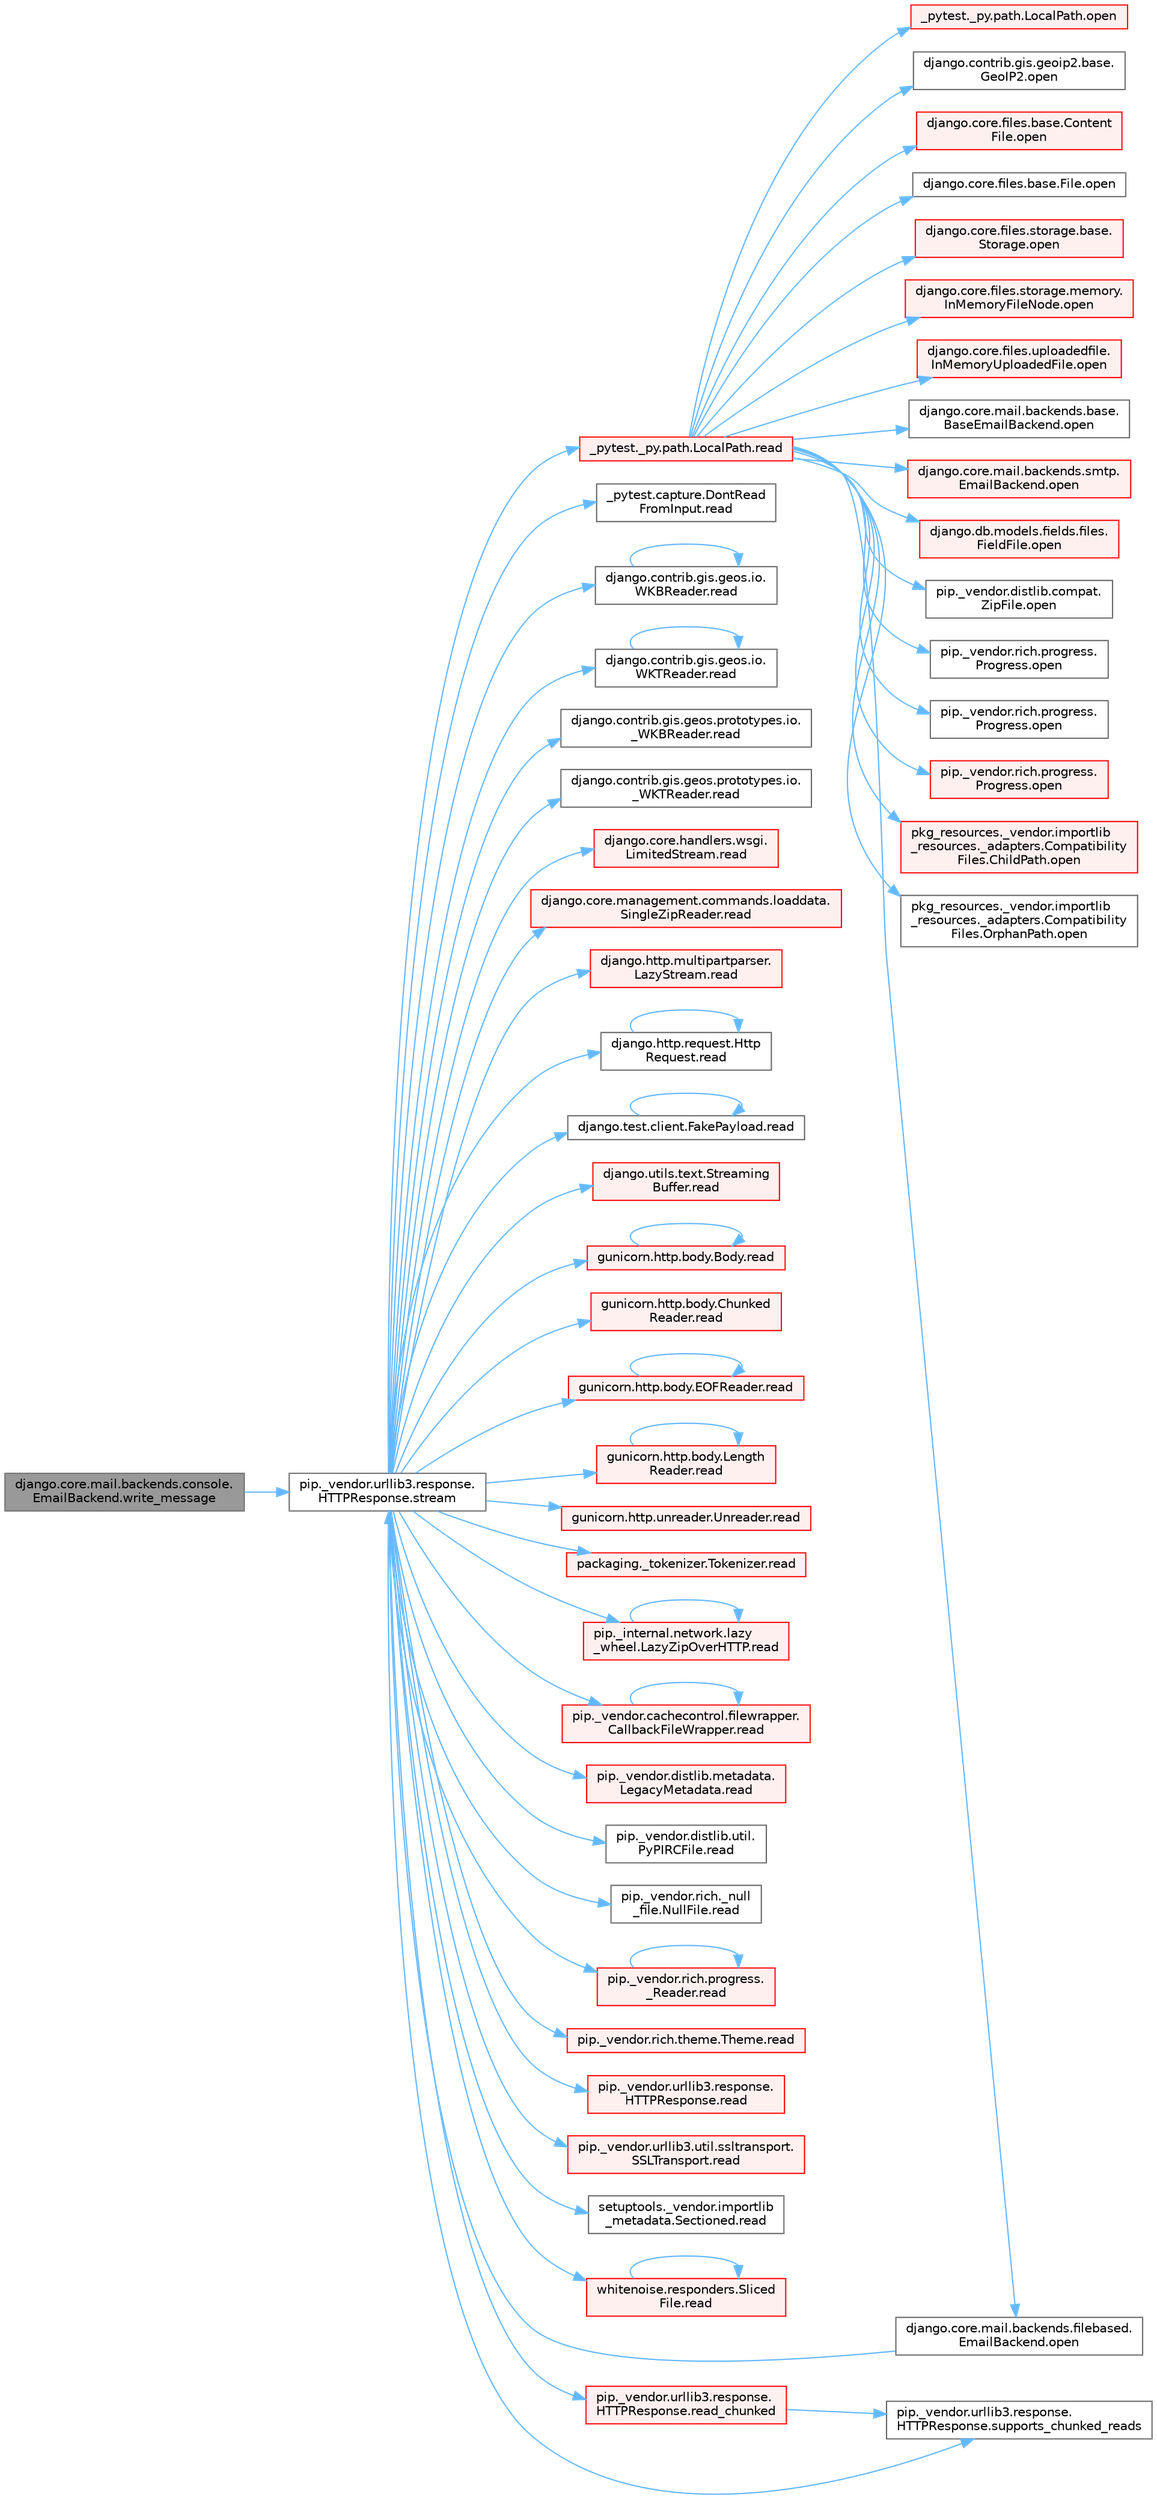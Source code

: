 digraph "django.core.mail.backends.console.EmailBackend.write_message"
{
 // LATEX_PDF_SIZE
  bgcolor="transparent";
  edge [fontname=Helvetica,fontsize=10,labelfontname=Helvetica,labelfontsize=10];
  node [fontname=Helvetica,fontsize=10,shape=box,height=0.2,width=0.4];
  rankdir="LR";
  Node1 [id="Node000001",label="django.core.mail.backends.console.\lEmailBackend.write_message",height=0.2,width=0.4,color="gray40", fillcolor="grey60", style="filled", fontcolor="black",tooltip=" "];
  Node1 -> Node2 [id="edge1_Node000001_Node000002",color="steelblue1",style="solid",tooltip=" "];
  Node2 [id="Node000002",label="pip._vendor.urllib3.response.\lHTTPResponse.stream",height=0.2,width=0.4,color="grey40", fillcolor="white", style="filled",URL="$classpip_1_1__vendor_1_1urllib3_1_1response_1_1_h_t_t_p_response.html#a8d802b25f09dd341838a1d631ffc4f62",tooltip=" "];
  Node2 -> Node3 [id="edge2_Node000002_Node000003",color="steelblue1",style="solid",tooltip=" "];
  Node3 [id="Node000003",label="_pytest._py.path.LocalPath.read",height=0.2,width=0.4,color="red", fillcolor="#FFF0F0", style="filled",URL="$class__pytest_1_1__py_1_1path_1_1_local_path.html#a8640b65f715ce8a258379deb78a68fd8",tooltip=" "];
  Node3 -> Node4 [id="edge3_Node000003_Node000004",color="steelblue1",style="solid",tooltip=" "];
  Node4 [id="Node000004",label="_pytest._py.path.LocalPath.open",height=0.2,width=0.4,color="red", fillcolor="#FFF0F0", style="filled",URL="$class__pytest_1_1__py_1_1path_1_1_local_path.html#ac72dbda993b11dc52a738bfc6267dda0",tooltip=" "];
  Node3 -> Node240 [id="edge4_Node000003_Node000240",color="steelblue1",style="solid",tooltip=" "];
  Node240 [id="Node000240",label="django.contrib.gis.geoip2.base.\lGeoIP2.open",height=0.2,width=0.4,color="grey40", fillcolor="white", style="filled",URL="$classdjango_1_1contrib_1_1gis_1_1geoip2_1_1base_1_1_geo_i_p2.html#a39b20c40f1d3f4e4a37f9a4b8cd40e4d",tooltip=" "];
  Node3 -> Node241 [id="edge5_Node000003_Node000241",color="steelblue1",style="solid",tooltip=" "];
  Node241 [id="Node000241",label="django.core.files.base.Content\lFile.open",height=0.2,width=0.4,color="red", fillcolor="#FFF0F0", style="filled",URL="$classdjango_1_1core_1_1files_1_1base_1_1_content_file.html#a2d9c2fb349c078834c401c23b3b10250",tooltip=" "];
  Node3 -> Node345 [id="edge6_Node000003_Node000345",color="steelblue1",style="solid",tooltip=" "];
  Node345 [id="Node000345",label="django.core.files.base.File.open",height=0.2,width=0.4,color="grey40", fillcolor="white", style="filled",URL="$classdjango_1_1core_1_1files_1_1base_1_1_file.html#a77453efc21bb631b97bff9f6aff27eb1",tooltip=" "];
  Node3 -> Node346 [id="edge7_Node000003_Node000346",color="steelblue1",style="solid",tooltip=" "];
  Node346 [id="Node000346",label="django.core.files.storage.base.\lStorage.open",height=0.2,width=0.4,color="red", fillcolor="#FFF0F0", style="filled",URL="$classdjango_1_1core_1_1files_1_1storage_1_1base_1_1_storage.html#a83f5a2f19c0564c4a1732f88b32c4b49",tooltip=" "];
  Node3 -> Node812 [id="edge8_Node000003_Node000812",color="steelblue1",style="solid",tooltip=" "];
  Node812 [id="Node000812",label="django.core.files.storage.memory.\lInMemoryFileNode.open",height=0.2,width=0.4,color="red", fillcolor="#FFF0F0", style="filled",URL="$classdjango_1_1core_1_1files_1_1storage_1_1memory_1_1_in_memory_file_node.html#a5c6b58cc9c725338da58591f6c689798",tooltip=" "];
  Node3 -> Node816 [id="edge9_Node000003_Node000816",color="steelblue1",style="solid",tooltip=" "];
  Node816 [id="Node000816",label="django.core.files.uploadedfile.\lInMemoryUploadedFile.open",height=0.2,width=0.4,color="red", fillcolor="#FFF0F0", style="filled",URL="$classdjango_1_1core_1_1files_1_1uploadedfile_1_1_in_memory_uploaded_file.html#a7f211d59dc27d050a61d27ca2e0f5f40",tooltip=" "];
  Node3 -> Node817 [id="edge10_Node000003_Node000817",color="steelblue1",style="solid",tooltip=" "];
  Node817 [id="Node000817",label="django.core.mail.backends.base.\lBaseEmailBackend.open",height=0.2,width=0.4,color="grey40", fillcolor="white", style="filled",URL="$classdjango_1_1core_1_1mail_1_1backends_1_1base_1_1_base_email_backend.html#af6f1cc1a0a6e09c1461109c5dab1557b",tooltip=" "];
  Node3 -> Node818 [id="edge11_Node000003_Node000818",color="steelblue1",style="solid",tooltip=" "];
  Node818 [id="Node000818",label="django.core.mail.backends.filebased.\lEmailBackend.open",height=0.2,width=0.4,color="grey40", fillcolor="white", style="filled",URL="$classdjango_1_1core_1_1mail_1_1backends_1_1filebased_1_1_email_backend.html#acc1a9fd1f47e8c6b22587d70427d0bf9",tooltip=" "];
  Node818 -> Node2 [id="edge12_Node000818_Node000002",color="steelblue1",style="solid",tooltip=" "];
  Node3 -> Node819 [id="edge13_Node000003_Node000819",color="steelblue1",style="solid",tooltip=" "];
  Node819 [id="Node000819",label="django.core.mail.backends.smtp.\lEmailBackend.open",height=0.2,width=0.4,color="red", fillcolor="#FFF0F0", style="filled",URL="$classdjango_1_1core_1_1mail_1_1backends_1_1smtp_1_1_email_backend.html#a739b3a346c87c0fd9854f988b8a4dd3a",tooltip=" "];
  Node3 -> Node837 [id="edge14_Node000003_Node000837",color="steelblue1",style="solid",tooltip=" "];
  Node837 [id="Node000837",label="django.db.models.fields.files.\lFieldFile.open",height=0.2,width=0.4,color="red", fillcolor="#FFF0F0", style="filled",URL="$classdjango_1_1db_1_1models_1_1fields_1_1files_1_1_field_file.html#ac17332adacb50b3ff23da63ecbe5561f",tooltip=" "];
  Node3 -> Node849 [id="edge15_Node000003_Node000849",color="steelblue1",style="solid",tooltip=" "];
  Node849 [id="Node000849",label="pip._vendor.distlib.compat.\lZipFile.open",height=0.2,width=0.4,color="grey40", fillcolor="white", style="filled",URL="$classpip_1_1__vendor_1_1distlib_1_1compat_1_1_zip_file.html#a50609c5c9b216af3068c9c2881abdeda",tooltip=" "];
  Node3 -> Node850 [id="edge16_Node000003_Node000850",color="steelblue1",style="solid",tooltip=" "];
  Node850 [id="Node000850",label="pip._vendor.rich.progress.\lProgress.open",height=0.2,width=0.4,color="grey40", fillcolor="white", style="filled",URL="$classpip_1_1__vendor_1_1rich_1_1progress_1_1_progress.html#a4191cf7b2aa691672113b93721a54ec3",tooltip=" "];
  Node3 -> Node851 [id="edge17_Node000003_Node000851",color="steelblue1",style="solid",tooltip=" "];
  Node851 [id="Node000851",label="pip._vendor.rich.progress.\lProgress.open",height=0.2,width=0.4,color="grey40", fillcolor="white", style="filled",URL="$classpip_1_1__vendor_1_1rich_1_1progress_1_1_progress.html#a4311f481b1ced83aa9a73d40166f53c8",tooltip=" "];
  Node3 -> Node852 [id="edge18_Node000003_Node000852",color="steelblue1",style="solid",tooltip=" "];
  Node852 [id="Node000852",label="pip._vendor.rich.progress.\lProgress.open",height=0.2,width=0.4,color="red", fillcolor="#FFF0F0", style="filled",URL="$classpip_1_1__vendor_1_1rich_1_1progress_1_1_progress.html#a204bface9fc63d04e72844b751bcd8e3",tooltip=" "];
  Node3 -> Node2859 [id="edge19_Node000003_Node002859",color="steelblue1",style="solid",tooltip=" "];
  Node2859 [id="Node002859",label="pkg_resources._vendor.importlib\l_resources._adapters.Compatibility\lFiles.ChildPath.open",height=0.2,width=0.4,color="red", fillcolor="#FFF0F0", style="filled",URL="$classpkg__resources_1_1__vendor_1_1importlib__resources_1_1__adapters_1_1_compatibility_files_1_1_child_path.html#ab1f332324be2f6936683457a7326a7d8",tooltip=" "];
  Node3 -> Node2861 [id="edge20_Node000003_Node002861",color="steelblue1",style="solid",tooltip=" "];
  Node2861 [id="Node002861",label="pkg_resources._vendor.importlib\l_resources._adapters.Compatibility\lFiles.OrphanPath.open",height=0.2,width=0.4,color="grey40", fillcolor="white", style="filled",URL="$classpkg__resources_1_1__vendor_1_1importlib__resources_1_1__adapters_1_1_compatibility_files_1_1_orphan_path.html#ad2a41dfb5cde13b349bb44d4e8e6ae71",tooltip=" "];
  Node2 -> Node449 [id="edge21_Node000002_Node000449",color="steelblue1",style="solid",tooltip=" "];
  Node449 [id="Node000449",label="_pytest.capture.DontRead\lFromInput.read",height=0.2,width=0.4,color="grey40", fillcolor="white", style="filled",URL="$class__pytest_1_1capture_1_1_dont_read_from_input.html#abe84d6d5626bed2fa4f52408d2b95d3f",tooltip=" "];
  Node2 -> Node450 [id="edge22_Node000002_Node000450",color="steelblue1",style="solid",tooltip=" "];
  Node450 [id="Node000450",label="django.contrib.gis.geos.io.\lWKBReader.read",height=0.2,width=0.4,color="grey40", fillcolor="white", style="filled",URL="$classdjango_1_1contrib_1_1gis_1_1geos_1_1io_1_1_w_k_b_reader.html#a690153c2f609f20814011beceded4ce6",tooltip=" "];
  Node450 -> Node450 [id="edge23_Node000450_Node000450",color="steelblue1",style="solid",tooltip=" "];
  Node2 -> Node451 [id="edge24_Node000002_Node000451",color="steelblue1",style="solid",tooltip=" "];
  Node451 [id="Node000451",label="django.contrib.gis.geos.io.\lWKTReader.read",height=0.2,width=0.4,color="grey40", fillcolor="white", style="filled",URL="$classdjango_1_1contrib_1_1gis_1_1geos_1_1io_1_1_w_k_t_reader.html#af8cdf42c9388b4ca18b86af2cd174dd0",tooltip=" "];
  Node451 -> Node451 [id="edge25_Node000451_Node000451",color="steelblue1",style="solid",tooltip=" "];
  Node2 -> Node452 [id="edge26_Node000002_Node000452",color="steelblue1",style="solid",tooltip=" "];
  Node452 [id="Node000452",label="django.contrib.gis.geos.prototypes.io.\l_WKBReader.read",height=0.2,width=0.4,color="grey40", fillcolor="white", style="filled",URL="$classdjango_1_1contrib_1_1gis_1_1geos_1_1prototypes_1_1io_1_1___w_k_b_reader.html#a71e78ed5a74b998533ef3801723a5827",tooltip=" "];
  Node2 -> Node453 [id="edge27_Node000002_Node000453",color="steelblue1",style="solid",tooltip=" "];
  Node453 [id="Node000453",label="django.contrib.gis.geos.prototypes.io.\l_WKTReader.read",height=0.2,width=0.4,color="grey40", fillcolor="white", style="filled",URL="$classdjango_1_1contrib_1_1gis_1_1geos_1_1prototypes_1_1io_1_1___w_k_t_reader.html#a97b2007978d99bec56d1bbf4091dd46a",tooltip=" "];
  Node2 -> Node454 [id="edge28_Node000002_Node000454",color="steelblue1",style="solid",tooltip=" "];
  Node454 [id="Node000454",label="django.core.handlers.wsgi.\lLimitedStream.read",height=0.2,width=0.4,color="red", fillcolor="#FFF0F0", style="filled",URL="$classdjango_1_1core_1_1handlers_1_1wsgi_1_1_limited_stream.html#a01766186550a2bafd2a0c0cac1117797",tooltip=" "];
  Node2 -> Node458 [id="edge29_Node000002_Node000458",color="steelblue1",style="solid",tooltip=" "];
  Node458 [id="Node000458",label="django.core.management.commands.loaddata.\lSingleZipReader.read",height=0.2,width=0.4,color="red", fillcolor="#FFF0F0", style="filled",URL="$classdjango_1_1core_1_1management_1_1commands_1_1loaddata_1_1_single_zip_reader.html#a6c6512afb638e535f6d9973329238ec1",tooltip=" "];
  Node2 -> Node463 [id="edge30_Node000002_Node000463",color="steelblue1",style="solid",tooltip=" "];
  Node463 [id="Node000463",label="django.http.multipartparser.\lLazyStream.read",height=0.2,width=0.4,color="red", fillcolor="#FFF0F0", style="filled",URL="$classdjango_1_1http_1_1multipartparser_1_1_lazy_stream.html#af5553676fbef507453fe16dbce30f2d6",tooltip=" "];
  Node2 -> Node466 [id="edge31_Node000002_Node000466",color="steelblue1",style="solid",tooltip=" "];
  Node466 [id="Node000466",label="django.http.request.Http\lRequest.read",height=0.2,width=0.4,color="grey40", fillcolor="white", style="filled",URL="$classdjango_1_1http_1_1request_1_1_http_request.html#a7b5205e754042f5dc1400c5f6884da05",tooltip=" "];
  Node466 -> Node466 [id="edge32_Node000466_Node000466",color="steelblue1",style="solid",tooltip=" "];
  Node2 -> Node467 [id="edge33_Node000002_Node000467",color="steelblue1",style="solid",tooltip=" "];
  Node467 [id="Node000467",label="django.test.client.FakePayload.read",height=0.2,width=0.4,color="grey40", fillcolor="white", style="filled",URL="$classdjango_1_1test_1_1client_1_1_fake_payload.html#a4968728a37f7ecfa436f7156923f32fc",tooltip=" "];
  Node467 -> Node467 [id="edge34_Node000467_Node000467",color="steelblue1",style="solid",tooltip=" "];
  Node2 -> Node468 [id="edge35_Node000002_Node000468",color="steelblue1",style="solid",tooltip=" "];
  Node468 [id="Node000468",label="django.utils.text.Streaming\lBuffer.read",height=0.2,width=0.4,color="red", fillcolor="#FFF0F0", style="filled",URL="$classdjango_1_1utils_1_1text_1_1_streaming_buffer.html#a0d8c76cbb45b290915e65a79dabe0d7b",tooltip=" "];
  Node2 -> Node503 [id="edge36_Node000002_Node000503",color="steelblue1",style="solid",tooltip=" "];
  Node503 [id="Node000503",label="gunicorn.http.body.Body.read",height=0.2,width=0.4,color="red", fillcolor="#FFF0F0", style="filled",URL="$classgunicorn_1_1http_1_1body_1_1_body.html#a26fa33ab9da80d4da60638f902d8bbd8",tooltip=" "];
  Node503 -> Node503 [id="edge37_Node000503_Node000503",color="steelblue1",style="solid",tooltip=" "];
  Node2 -> Node506 [id="edge38_Node000002_Node000506",color="steelblue1",style="solid",tooltip=" "];
  Node506 [id="Node000506",label="gunicorn.http.body.Chunked\lReader.read",height=0.2,width=0.4,color="red", fillcolor="#FFF0F0", style="filled",URL="$classgunicorn_1_1http_1_1body_1_1_chunked_reader.html#aa291cdee58cf19e63d92914442ab2d7e",tooltip=" "];
  Node2 -> Node512 [id="edge39_Node000002_Node000512",color="steelblue1",style="solid",tooltip=" "];
  Node512 [id="Node000512",label="gunicorn.http.body.EOFReader.read",height=0.2,width=0.4,color="red", fillcolor="#FFF0F0", style="filled",URL="$classgunicorn_1_1http_1_1body_1_1_e_o_f_reader.html#a6ae0aab25c53911d59fcbb87c1dfa602",tooltip=" "];
  Node512 -> Node512 [id="edge40_Node000512_Node000512",color="steelblue1",style="solid",tooltip=" "];
  Node2 -> Node515 [id="edge41_Node000002_Node000515",color="steelblue1",style="solid",tooltip=" "];
  Node515 [id="Node000515",label="gunicorn.http.body.Length\lReader.read",height=0.2,width=0.4,color="red", fillcolor="#FFF0F0", style="filled",URL="$classgunicorn_1_1http_1_1body_1_1_length_reader.html#a78c9415492b01b7b1553a481fe9aef7e",tooltip=" "];
  Node515 -> Node515 [id="edge42_Node000515_Node000515",color="steelblue1",style="solid",tooltip=" "];
  Node2 -> Node517 [id="edge43_Node000002_Node000517",color="steelblue1",style="solid",tooltip=" "];
  Node517 [id="Node000517",label="gunicorn.http.unreader.Unreader.read",height=0.2,width=0.4,color="red", fillcolor="#FFF0F0", style="filled",URL="$classgunicorn_1_1http_1_1unreader_1_1_unreader.html#a4d05a3b72ffb1dd09d3e4b3dd1d1e44c",tooltip=" "];
  Node2 -> Node4290 [id="edge44_Node000002_Node004290",color="steelblue1",style="solid",tooltip=" "];
  Node4290 [id="Node004290",label="packaging._tokenizer.Tokenizer.read",height=0.2,width=0.4,color="red", fillcolor="#FFF0F0", style="filled",URL="$classpackaging_1_1__tokenizer_1_1_tokenizer.html#a0338e1186dd1574082f047fdff9b3b2d",tooltip=" "];
  Node2 -> Node4291 [id="edge45_Node000002_Node004291",color="steelblue1",style="solid",tooltip=" "];
  Node4291 [id="Node004291",label="pip._internal.network.lazy\l_wheel.LazyZipOverHTTP.read",height=0.2,width=0.4,color="red", fillcolor="#FFF0F0", style="filled",URL="$classpip_1_1__internal_1_1network_1_1lazy__wheel_1_1_lazy_zip_over_h_t_t_p.html#adb8837e292941df2568b4de4082ecf19",tooltip=" "];
  Node4291 -> Node4291 [id="edge46_Node004291_Node004291",color="steelblue1",style="solid",tooltip=" "];
  Node2 -> Node4305 [id="edge47_Node000002_Node004305",color="steelblue1",style="solid",tooltip=" "];
  Node4305 [id="Node004305",label="pip._vendor.cachecontrol.filewrapper.\lCallbackFileWrapper.read",height=0.2,width=0.4,color="red", fillcolor="#FFF0F0", style="filled",URL="$classpip_1_1__vendor_1_1cachecontrol_1_1filewrapper_1_1_callback_file_wrapper.html#afceb112c071f7b24b9db274a61213b68",tooltip=" "];
  Node4305 -> Node4305 [id="edge48_Node004305_Node004305",color="steelblue1",style="solid",tooltip=" "];
  Node2 -> Node4307 [id="edge49_Node000002_Node004307",color="steelblue1",style="solid",tooltip=" "];
  Node4307 [id="Node004307",label="pip._vendor.distlib.metadata.\lLegacyMetadata.read",height=0.2,width=0.4,color="red", fillcolor="#FFF0F0", style="filled",URL="$classpip_1_1__vendor_1_1distlib_1_1metadata_1_1_legacy_metadata.html#a5473003d19554803bc6f7f4af863060f",tooltip=" "];
  Node2 -> Node4309 [id="edge50_Node000002_Node004309",color="steelblue1",style="solid",tooltip=" "];
  Node4309 [id="Node004309",label="pip._vendor.distlib.util.\lPyPIRCFile.read",height=0.2,width=0.4,color="grey40", fillcolor="white", style="filled",URL="$classpip_1_1__vendor_1_1distlib_1_1util_1_1_py_p_i_r_c_file.html#a9db831938fff0ca340efdb70381bc7b1",tooltip=" "];
  Node2 -> Node4310 [id="edge51_Node000002_Node004310",color="steelblue1",style="solid",tooltip=" "];
  Node4310 [id="Node004310",label="pip._vendor.rich._null\l_file.NullFile.read",height=0.2,width=0.4,color="grey40", fillcolor="white", style="filled",URL="$classpip_1_1__vendor_1_1rich_1_1__null__file_1_1_null_file.html#a34cd6b7fcb25c35b0edeb1a291403522",tooltip=" "];
  Node2 -> Node4311 [id="edge52_Node000002_Node004311",color="steelblue1",style="solid",tooltip=" "];
  Node4311 [id="Node004311",label="pip._vendor.rich.progress.\l_Reader.read",height=0.2,width=0.4,color="red", fillcolor="#FFF0F0", style="filled",URL="$classpip_1_1__vendor_1_1rich_1_1progress_1_1___reader.html#abc9a19c1ccc4057e665996a500814420",tooltip=" "];
  Node4311 -> Node4311 [id="edge53_Node004311_Node004311",color="steelblue1",style="solid",tooltip=" "];
  Node2 -> Node4312 [id="edge54_Node000002_Node004312",color="steelblue1",style="solid",tooltip=" "];
  Node4312 [id="Node004312",label="pip._vendor.rich.theme.Theme.read",height=0.2,width=0.4,color="red", fillcolor="#FFF0F0", style="filled",URL="$classpip_1_1__vendor_1_1rich_1_1theme_1_1_theme.html#af15902d143164bd9dace530822864b4f",tooltip=" "];
  Node2 -> Node4315 [id="edge55_Node000002_Node004315",color="steelblue1",style="solid",tooltip=" "];
  Node4315 [id="Node004315",label="pip._vendor.urllib3.response.\lHTTPResponse.read",height=0.2,width=0.4,color="red", fillcolor="#FFF0F0", style="filled",URL="$classpip_1_1__vendor_1_1urllib3_1_1response_1_1_h_t_t_p_response.html#af2e8ded2867c7f29976cbe251a10178f",tooltip=" "];
  Node2 -> Node4321 [id="edge56_Node000002_Node004321",color="steelblue1",style="solid",tooltip=" "];
  Node4321 [id="Node004321",label="pip._vendor.urllib3.util.ssltransport.\lSSLTransport.read",height=0.2,width=0.4,color="red", fillcolor="#FFF0F0", style="filled",URL="$classpip_1_1__vendor_1_1urllib3_1_1util_1_1ssltransport_1_1_s_s_l_transport.html#a3311c85a8b31a1b389bd7013abdf6fd3",tooltip=" "];
  Node2 -> Node4330 [id="edge57_Node000002_Node004330",color="steelblue1",style="solid",tooltip=" "];
  Node4330 [id="Node004330",label="setuptools._vendor.importlib\l_metadata.Sectioned.read",height=0.2,width=0.4,color="grey40", fillcolor="white", style="filled",URL="$classsetuptools_1_1__vendor_1_1importlib__metadata_1_1_sectioned.html#aee19f1f55f0052af789e28b91d52c5bb",tooltip=" "];
  Node2 -> Node4331 [id="edge58_Node000002_Node004331",color="steelblue1",style="solid",tooltip=" "];
  Node4331 [id="Node004331",label="whitenoise.responders.Sliced\lFile.read",height=0.2,width=0.4,color="red", fillcolor="#FFF0F0", style="filled",URL="$classwhitenoise_1_1responders_1_1_sliced_file.html#af949d31457d709043147db62165bfa8d",tooltip=" "];
  Node4331 -> Node4331 [id="edge59_Node004331_Node004331",color="steelblue1",style="solid",tooltip=" "];
  Node2 -> Node4522 [id="edge60_Node000002_Node004522",color="steelblue1",style="solid",tooltip=" "];
  Node4522 [id="Node004522",label="pip._vendor.urllib3.response.\lHTTPResponse.read_chunked",height=0.2,width=0.4,color="red", fillcolor="#FFF0F0", style="filled",URL="$classpip_1_1__vendor_1_1urllib3_1_1response_1_1_h_t_t_p_response.html#a6d821d8da48e729768e93a7058db6d8e",tooltip=" "];
  Node4522 -> Node4525 [id="edge61_Node004522_Node004525",color="steelblue1",style="solid",tooltip=" "];
  Node4525 [id="Node004525",label="pip._vendor.urllib3.response.\lHTTPResponse.supports_chunked_reads",height=0.2,width=0.4,color="grey40", fillcolor="white", style="filled",URL="$classpip_1_1__vendor_1_1urllib3_1_1response_1_1_h_t_t_p_response.html#afa15113301e38f53d0d0b03699d8c141",tooltip=" "];
  Node2 -> Node4525 [id="edge62_Node000002_Node004525",color="steelblue1",style="solid",tooltip=" "];
}
